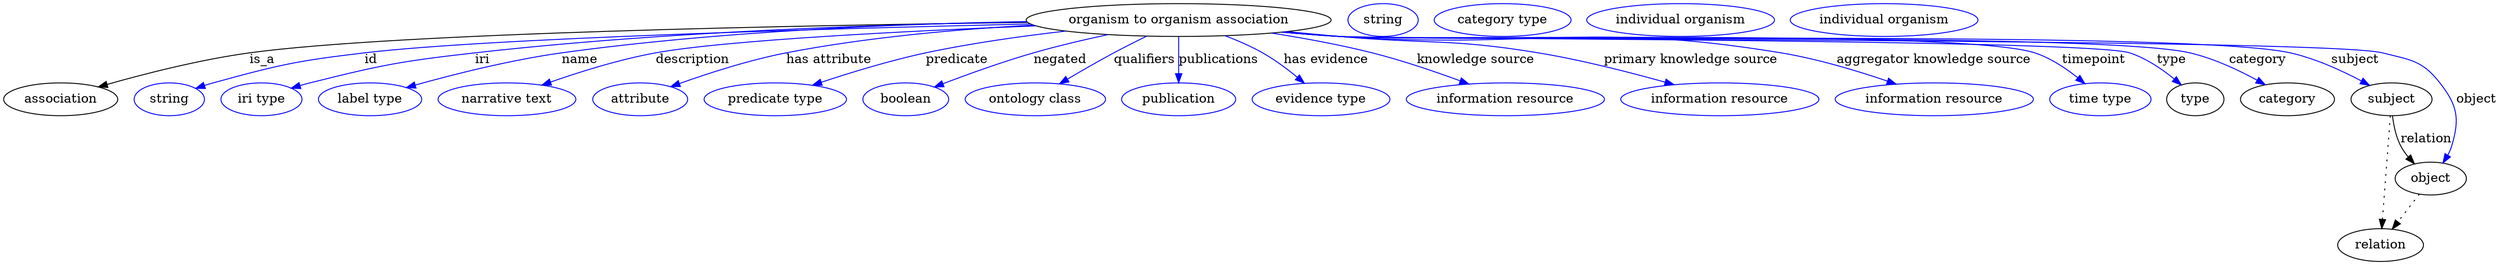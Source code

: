 digraph {
	graph [bb="0,0,2729.4,283"];
	node [label="\N"];
	"organism to organism association"	[height=0.5,
		label="organism to organism association",
		pos="1285.4,265",
		width=4.6399];
	association	[height=0.5,
		pos="62.394,178",
		width=1.7332];
	"organism to organism association" -> association	[label=is_a,
		lp="283.39,221.5",
		pos="e,103.55,191.56 1119.9,262.37 875.22,259.26 428.58,250.74 269.39,229 215.3,221.61 154.74,206.11 113.17,194.32"];
	id	[color=blue,
		height=0.5,
		label=string,
		pos="181.39,178",
		width=1.0652];
	"organism to organism association" -> id	[color=blue,
		label=id,
		lp="402.39,221.5",
		pos="e,210.12,189.93 1123.2,260.67 905.79,255.69 531.49,245.1 395.39,229 320.69,220.16 301.92,215.94 229.39,196 226.24,195.13 223,194.16 \
219.75,193.13",
		style=solid];
	iri	[color=blue,
		height=0.5,
		label="iri type",
		pos="282.39,178",
		width=1.2277];
	"organism to organism association" -> iri	[color=blue,
		label=iri,
		lp="524.39,221.5",
		pos="e,315,190.19 1119.5,262.9 963.41,260.34 723.39,252.47 516.39,229 435.14,219.79 414.72,215.86 335.39,196 331.96,195.14 328.43,194.18 \
324.89,193.16",
		style=solid];
	name	[color=blue,
		height=0.5,
		label="label type",
		pos="401.39,178",
		width=1.5707];
	"organism to organism association" -> name	[color=blue,
		label=name,
		lp="631.39,221.5",
		pos="e,441.22,190.88 1118.8,263.36 981.91,260.92 783.29,252.97 611.39,229 555.73,221.24 493.21,205.41 450.97,193.63",
		style=solid];
	description	[color=blue,
		height=0.5,
		label="narrative text",
		pos="551.39,178",
		width=2.0943];
	"organism to organism association" -> description	[color=blue,
		label=description,
		lp="753.89,221.5",
		pos="e,589.7,193.66 1129.1,258.61 987.64,252.98 790.17,242.99 713.39,229 674.16,221.85 631.08,208.26 599.21,197.06",
		style=solid];
	"has attribute"	[color=blue,
		height=0.5,
		label=attribute,
		pos="696.39,178",
		width=1.4443];
	"organism to organism association" -> "has attribute"	[color=blue,
		label="has attribute",
		lp="903.39,221.5",
		pos="e,729.86,191.85 1126.4,259.42 1045,254.96 944.78,246.2 856.39,229 815.88,221.12 771.15,206.62 739.3,195.26",
		style=solid];
	predicate	[color=blue,
		height=0.5,
		label="predicate type",
		pos="844.39,178",
		width=2.1665];
	"organism to organism association" -> predicate	[color=blue,
		label=predicate,
		lp="1042.4,221.5",
		pos="e,885,193.49 1161.6,252.91 1113.4,247.41 1058,239.62 1008.4,229 969.62,220.7 926.79,207.5 894.62,196.75",
		style=solid];
	negated	[color=blue,
		height=0.5,
		label=boolean,
		pos="987.39,178",
		width=1.2999];
	"organism to organism association" -> negated	[color=blue,
		label=negated,
		lp="1155.4,221.5",
		pos="e,1018.5,191.48 1207.7,248.98 1181.6,243.4 1152.6,236.56 1126.4,229 1092.8,219.31 1055.6,205.77 1028.1,195.22",
		style=solid];
	qualifiers	[color=blue,
		height=0.5,
		label="ontology class",
		pos="1128.4,178",
		width=2.1304];
	"organism to organism association" -> qualifiers	[color=blue,
		label=qualifiers,
		lp="1247.9,221.5",
		pos="e,1154.9,195.02 1250.5,247.38 1238.9,241.72 1226,235.24 1214.4,229 1197.5,219.92 1179,209.3 1163.6,200.19",
		style=solid];
	publications	[color=blue,
		height=0.5,
		label=publication,
		pos="1285.4,178",
		width=1.7332];
	"organism to organism association" -> publications	[color=blue,
		label=publications,
		lp="1329.4,221.5",
		pos="e,1285.4,196.18 1285.4,246.8 1285.4,235.16 1285.4,219.55 1285.4,206.24",
		style=solid];
	"has evidence"	[color=blue,
		height=0.5,
		label="evidence type",
		pos="1441.4,178",
		width=2.0943];
	"organism to organism association" -> "has evidence"	[color=blue,
		label="has evidence",
		lp="1446.9,221.5",
		pos="e,1423.1,195.69 1336.3,247.74 1350,242.54 1364.6,236.22 1377.4,229 1390.7,221.48 1404.3,211.34 1415.5,202.15",
		style=solid];
	"knowledge source"	[color=blue,
		height=0.5,
		label="information resource",
		pos="1643.4,178",
		width=3.015];
	"organism to organism association" -> "knowledge source"	[color=blue,
		label="knowledge source",
		lp="1610.9,221.5",
		pos="e,1603.3,194.73 1387.2,250.71 1422.4,245.19 1461.9,237.95 1497.4,229 1530,220.77 1565.8,208.57 1593.8,198.28",
		style=solid];
	"primary knowledge source"	[color=blue,
		height=0.5,
		label="information resource",
		pos="1878.4,178",
		width=3.015];
	"organism to organism association" -> "primary knowledge source"	[color=blue,
		label="primary knowledge source",
		lp="1846.4,221.5",
		pos="e,1828.2,194.05 1404.2,252.3 1423.3,250.48 1442.9,248.66 1461.4,247 1558.2,238.33 1583.5,244.9 1679.4,229 1726.7,221.16 1779.3,207.74 \
1818.5,196.78",
		style=solid];
	"aggregator knowledge source"	[color=blue,
		height=0.5,
		label="information resource",
		pos="2113.4,178",
		width=3.015];
	"organism to organism association" -> "aggregator knowledge source"	[color=blue,
		label="aggregator knowledge source",
		lp="2112.9,221.5",
		pos="e,2071.6,194.64 1400.3,251.91 1420.7,250.05 1441.6,248.32 1461.4,247 1676.2,232.65 1733,263.98 1945.4,229 1985.3,222.43 2029,209.23 \
2061.8,198.04",
		style=solid];
	timepoint	[color=blue,
		height=0.5,
		label="time type",
		pos="2295.4,178",
		width=1.5346];
	"organism to organism association" -> timepoint	[color=blue,
		label=timepoint,
		lp="2288.4,221.5",
		pos="e,2278.4,195.19 1399.4,251.77 1420,249.91 1441.3,248.2 1461.4,247 1545.9,241.93 2142.9,255.26 2223.4,229 2240.6,223.39 2257.4,212.2 \
2270.4,201.82",
		style=solid];
	type	[height=0.5,
		pos="2399.4,178",
		width=0.86659];
	"organism to organism association" -> type	[color=blue,
		label=type,
		lp="2373.4,221.5",
		pos="e,2384,193.75 1398.9,251.77 1419.7,249.89 1441.2,248.19 1461.4,247 1509.4,244.18 2281.6,243.86 2327.4,229 2345.5,223.12 2363.1,211.06 \
2376.4,200.25",
		style=solid];
	category	[height=0.5,
		pos="2500.4,178",
		width=1.4263];
	"organism to organism association" -> category	[color=blue,
		label=category,
		lp="2467.9,221.5",
		pos="e,2476,194.04 1398.9,251.74 1419.7,249.87 1441.2,248.17 1461.4,247 1564.8,241.02 2292.5,252.43 2393.4,229 2419.4,222.97 2446.6,210.15 \
2467.1,199.01",
		style=solid];
	subject	[height=0.5,
		pos="2614.4,178",
		width=1.2277];
	"organism to organism association" -> subject	[color=blue,
		label=subject,
		lp="2574.4,221.5",
		pos="e,2590.3,193.34 1398.9,251.71 1419.7,249.84 1441.2,248.15 1461.4,247 1577,240.43 2390.4,254.3 2503.4,229 2530.9,222.85 2559.8,209.55 \
2581.3,198.21",
		style=solid];
	object	[height=0.5,
		pos="2657.4,91",
		width=1.0832];
	"organism to organism association" -> object	[color=blue,
		label=object,
		lp="2707.4,178",
		pos="e,2670.8,108.09 1398.4,251.72 1419.3,249.84 1441,248.14 1461.4,247 1524.8,243.44 2542.8,244.66 2604.4,229 2635,221.21 2648,220.93 \
2667.4,196 2686.6,171.39 2689.3,156.9 2680.4,127 2679.4,123.55 2677.9,120.13 2676.1,116.85",
		style=solid];
	association_type	[color=blue,
		height=0.5,
		label=string,
		pos="1508.4,265",
		width=1.0652];
	association_category	[color=blue,
		height=0.5,
		label="category type",
		pos="1639.4,265",
		width=2.0762];
	subject -> object	[label=relation,
		lp="2652.4,134.5",
		pos="e,2639.5,107.23 2615.5,159.55 2616.7,149.57 2619.2,137.07 2624.4,127 2626.6,122.68 2629.5,118.52 2632.7,114.66"];
	relation	[height=0.5,
		pos="2602.4,18",
		width=1.2999];
	subject -> relation	[pos="e,2603.7,36.188 2613.1,159.79 2611,132.48 2607,78.994 2604.5,46.38",
		style=dotted];
	"organism to organism association_subject"	[color=blue,
		height=0.5,
		label="individual organism",
		pos="1834.4,265",
		width=2.8525];
	object -> relation	[pos="e,2615.2,35.54 2644.9,73.889 2638,64.939 2629.2,53.617 2621.4,43.584",
		style=dotted];
	"organism to organism association_object"	[color=blue,
		height=0.5,
		label="individual organism",
		pos="2057.4,265",
		width=2.8525];
}
